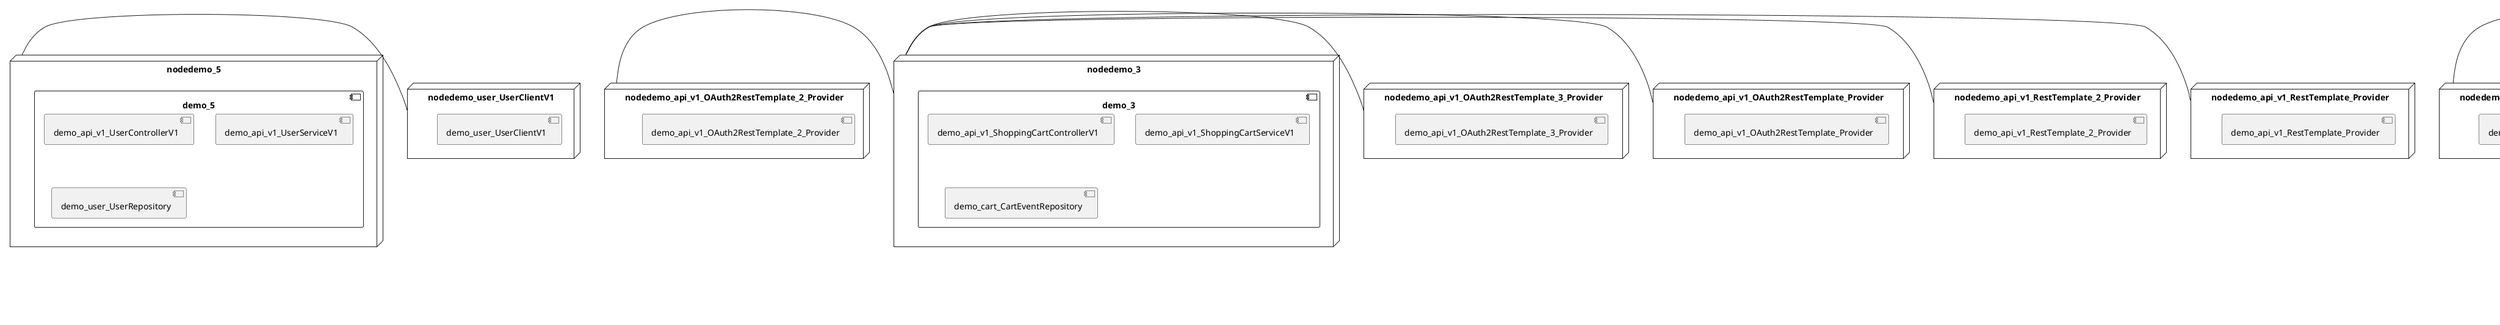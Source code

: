 @startuml
skinparam fixCircleLabelOverlapping true
skinparam componentStyle uml2
node nodedemo {
component demo {
[demo_api_v1_CatalogControllerV1] [[kbastani-spring-cloud-event-sourcing-example.system#__46M48P5Ee--vfEuJjVDTQ]]
[demo_api_v1_CatalogServiceV1] [[kbastani-spring-cloud-event-sourcing-example.system#__46M48P5Ee--vfEuJjVDTQ]]
[demo_catalog_CatalogInfoRepository] [[kbastani-spring-cloud-event-sourcing-example.system#__46M48P5Ee--vfEuJjVDTQ]]
}
}
node nodedemo_2 {
component demo_2 {
[demo_UserController] [[kbastani-spring-cloud-event-sourcing-example.system#__46M48P5Ee--vfEuJjVDTQ]]
[demo_UserRepository] [[kbastani-spring-cloud-event-sourcing-example.system#__46M48P5Ee--vfEuJjVDTQ]]
[demo_UserService] [[kbastani-spring-cloud-event-sourcing-example.system#__46M48P5Ee--vfEuJjVDTQ]]
[demo_login_UserController] [[kbastani-spring-cloud-event-sourcing-example.system#__46M48P5Ee--vfEuJjVDTQ]]
}
}
node nodedemo_3 {
component demo_3 {
[demo_api_v1_ShoppingCartControllerV1] [[kbastani-spring-cloud-event-sourcing-example.system#__46M48P5Ee--vfEuJjVDTQ]]
[demo_api_v1_ShoppingCartServiceV1] [[kbastani-spring-cloud-event-sourcing-example.system#__46M48P5Ee--vfEuJjVDTQ]]
[demo_cart_CartEventRepository] [[kbastani-spring-cloud-event-sourcing-example.system#__46M48P5Ee--vfEuJjVDTQ]]
}
}
node nodedemo_4 {
component demo_4 {
[DatabaseInitializer] [[kbastani-spring-cloud-event-sourcing-example.system#__46M48P5Ee--vfEuJjVDTQ]]
[demo_api_v1_OrderControllerV1] [[kbastani-spring-cloud-event-sourcing-example.system#__46M48P5Ee--vfEuJjVDTQ]]
[demo_api_v1_OrderServiceV1] [[kbastani-spring-cloud-event-sourcing-example.system#__46M48P5Ee--vfEuJjVDTQ]]
[demo_config_DatabaseInitializer] [[kbastani-spring-cloud-event-sourcing-example.system#__46M48P5Ee--vfEuJjVDTQ]]
[demo_invoice_InvoiceRepository] [[kbastani-spring-cloud-event-sourcing-example.system#__46M48P5Ee--vfEuJjVDTQ]]
[demo_order_OrderEventRepository] [[kbastani-spring-cloud-event-sourcing-example.system#__46M48P5Ee--vfEuJjVDTQ]]
[demo_order_OrderRepository] [[kbastani-spring-cloud-event-sourcing-example.system#__46M48P5Ee--vfEuJjVDTQ]]
}
}
node nodedemo_5 {
component demo_5 {
[demo_api_v1_UserControllerV1] [[kbastani-spring-cloud-event-sourcing-example.system#__46M48P5Ee--vfEuJjVDTQ]]
[demo_api_v1_UserServiceV1] [[kbastani-spring-cloud-event-sourcing-example.system#__46M48P5Ee--vfEuJjVDTQ]]
[demo_user_UserRepository] [[kbastani-spring-cloud-event-sourcing-example.system#__46M48P5Ee--vfEuJjVDTQ]]
}
}
node nodedemo_6 {
component demo_6 {
[demo_account_AccountRepository] [[kbastani-spring-cloud-event-sourcing-example.system#__46M48P5Ee--vfEuJjVDTQ]]
[demo_api_v1_AccountControllerV1] [[kbastani-spring-cloud-event-sourcing-example.system#__46M48P5Ee--vfEuJjVDTQ]]
[demo_api_v1_AccountServiceV1] [[kbastani-spring-cloud-event-sourcing-example.system#__46M48P5Ee--vfEuJjVDTQ]]
}
}
node nodedemo_v1 {
component demo_v1 {
[demo_v1_InventoryControllerV1] [[kbastani-spring-cloud-event-sourcing-example.system#__46M48P5Ee--vfEuJjVDTQ]]
[demo_v1_InventoryServiceV1] [[kbastani-spring-cloud-event-sourcing-example.system#__46M48P5Ee--vfEuJjVDTQ]]
}
}
node nodedemo_api_v1_OAuth2RestTemplate_2_Provider {
[demo_api_v1_OAuth2RestTemplate_2_Provider] [[kbastani-spring-cloud-event-sourcing-example.system#__46M48P5Ee--vfEuJjVDTQ]]
}
node nodedemo_api_v1_OAuth2RestTemplate_3_Provider {
[demo_api_v1_OAuth2RestTemplate_3_Provider] [[kbastani-spring-cloud-event-sourcing-example.system#__46M48P5Ee--vfEuJjVDTQ]]
}
node nodedemo_api_v1_OAuth2RestTemplate_Provider {
[demo_api_v1_OAuth2RestTemplate_Provider] [[kbastani-spring-cloud-event-sourcing-example.system#__46M48P5Ee--vfEuJjVDTQ]]
}
node nodedemo_api_v1_RestTemplate_2_Provider {
[demo_api_v1_RestTemplate_2_Provider] [[kbastani-spring-cloud-event-sourcing-example.system#__46M48P5Ee--vfEuJjVDTQ]]
}
node nodedemo_api_v1_RestTemplate_Provider {
[demo_api_v1_RestTemplate_Provider] [[kbastani-spring-cloud-event-sourcing-example.system#__46M48P5Ee--vfEuJjVDTQ]]
}
node nodedemo_inventory_InventoryRepository_Provider {
[demo_inventory_InventoryRepository_Provider] [[kbastani-spring-cloud-event-sourcing-example.system#__46M48P5Ee--vfEuJjVDTQ]]
}
node nodedemo_login_AuthenticationManager_Provider {
[demo_login_AuthenticationManager_Provider] [[kbastani-spring-cloud-event-sourcing-example.system#__46M48P5Ee--vfEuJjVDTQ]]
}
node nodedemo_login_ClientDetailsService_Provider {
[demo_login_ClientDetailsService_Provider] [[kbastani-spring-cloud-event-sourcing-example.system#__46M48P5Ee--vfEuJjVDTQ]]
}
node nodedemo_login_HttpSessionSecurityContextRepository_Provider {
[demo_login_HttpSessionSecurityContextRepository_Provider] [[kbastani-spring-cloud-event-sourcing-example.system#__46M48P5Ee--vfEuJjVDTQ]]
}
node nodedemo_login_LoginController {
[demo_login_LoginController] [[kbastani-spring-cloud-event-sourcing-example.system#__46M48P5Ee--vfEuJjVDTQ]]
}
node nodedemo_product_ProductRepository_Provider {
[demo_product_ProductRepository_Provider] [[kbastani-spring-cloud-event-sourcing-example.system#__46M48P5Ee--vfEuJjVDTQ]]
}
node nodedemo_user_UserClientV1 {
[demo_user_UserClientV1] [[kbastani-spring-cloud-event-sourcing-example.system#__46M48P5Ee--vfEuJjVDTQ]]
}
node nodedemo_v1_Session_Provider {
[demo_v1_Session_Provider] [[kbastani-spring-cloud-event-sourcing-example.system#__46M48P5Ee--vfEuJjVDTQ]]
}
[nodedemo_5] - [nodedemo_user_UserClientV1]
[nodedemo_api_v1_OAuth2RestTemplate_2_Provider] - [nodedemo_3]
[nodedemo_api_v1_OAuth2RestTemplate_3_Provider] - [nodedemo_3]
[nodedemo_api_v1_OAuth2RestTemplate_Provider] - [nodedemo_3]
[nodedemo_api_v1_RestTemplate_2_Provider] - [nodedemo_3]
[nodedemo_api_v1_RestTemplate_Provider] - [nodedemo_3]
[nodedemo_inventory_InventoryRepository_Provider] - [nodedemo_v1]
[nodedemo_login_AuthenticationManager_Provider] - [nodedemo_login_LoginController]
[nodedemo_login_ClientDetailsService_Provider] - [nodedemo_login_LoginController]
[nodedemo_login_HttpSessionSecurityContextRepository_Provider] - [nodedemo_login_LoginController]
[nodedemo_product_ProductRepository_Provider] - [nodedemo_v1]
[nodedemo_v1_Session_Provider] - [nodedemo_v1]

@enduml
